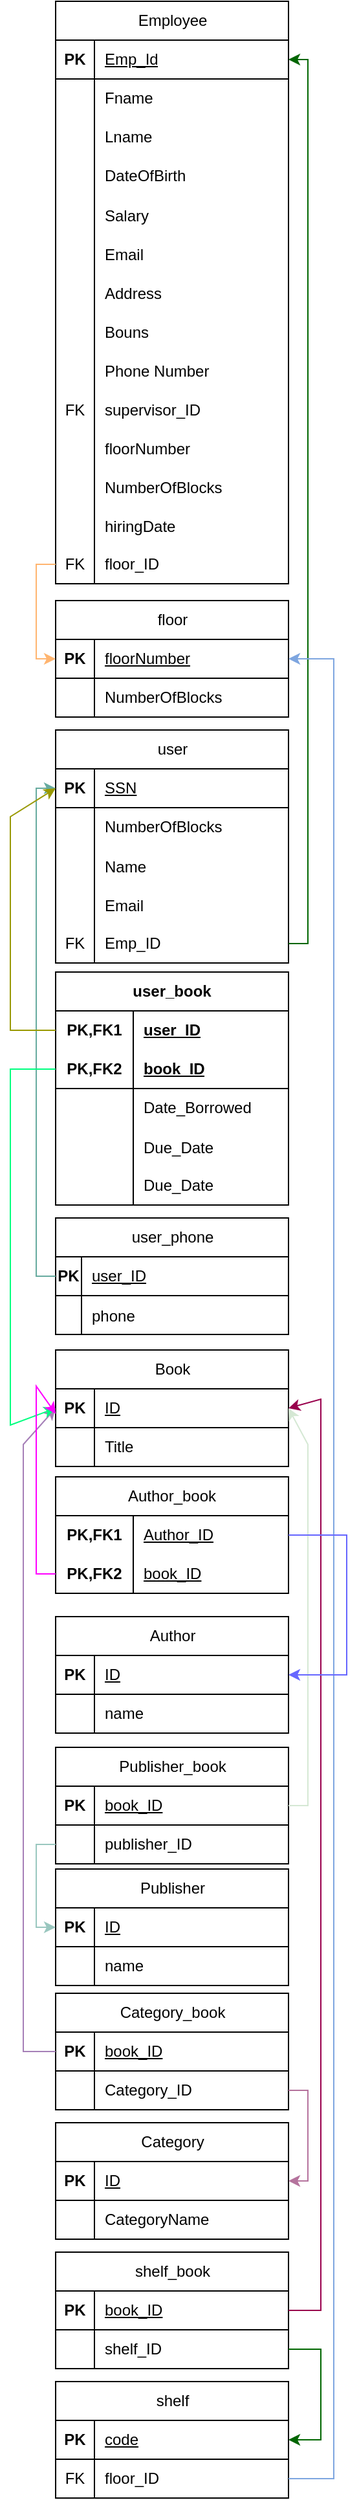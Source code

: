 <mxfile version="27.0.9">
  <diagram name="Page-1" id="7FDHaHYsTGGCeewem0tI">
    <mxGraphModel dx="394" dy="218" grid="1" gridSize="10" guides="1" tooltips="1" connect="1" arrows="1" fold="1" page="1" pageScale="1" pageWidth="850" pageHeight="1100" math="0" shadow="0">
      <root>
        <mxCell id="0" />
        <mxCell id="1" parent="0" />
        <mxCell id="E-frr9kJDorlt67xK5jZ-1" value="&lt;span style=&quot;font-weight: 400; text-wrap-mode: wrap;&quot;&gt;Employee&lt;/span&gt;" style="shape=table;startSize=30;container=1;collapsible=1;childLayout=tableLayout;fixedRows=1;rowLines=0;fontStyle=1;align=center;resizeLast=1;html=1;" vertex="1" parent="1">
          <mxGeometry x="335" y="10" width="180" height="450" as="geometry" />
        </mxCell>
        <mxCell id="E-frr9kJDorlt67xK5jZ-2" value="" style="shape=tableRow;horizontal=0;startSize=0;swimlaneHead=0;swimlaneBody=0;fillColor=none;collapsible=0;dropTarget=0;points=[[0,0.5],[1,0.5]];portConstraint=eastwest;top=0;left=0;right=0;bottom=1;" vertex="1" parent="E-frr9kJDorlt67xK5jZ-1">
          <mxGeometry y="30" width="180" height="30" as="geometry" />
        </mxCell>
        <mxCell id="E-frr9kJDorlt67xK5jZ-3" value="PK" style="shape=partialRectangle;connectable=0;fillColor=none;top=0;left=0;bottom=0;right=0;fontStyle=1;overflow=hidden;whiteSpace=wrap;html=1;" vertex="1" parent="E-frr9kJDorlt67xK5jZ-2">
          <mxGeometry width="30" height="30" as="geometry">
            <mxRectangle width="30" height="30" as="alternateBounds" />
          </mxGeometry>
        </mxCell>
        <mxCell id="E-frr9kJDorlt67xK5jZ-4" value="&lt;span style=&quot;font-weight: 400; text-align: center;&quot;&gt;Emp_Id&lt;/span&gt;" style="shape=partialRectangle;connectable=0;fillColor=none;top=0;left=0;bottom=0;right=0;align=left;spacingLeft=6;fontStyle=5;overflow=hidden;whiteSpace=wrap;html=1;" vertex="1" parent="E-frr9kJDorlt67xK5jZ-2">
          <mxGeometry x="30" width="150" height="30" as="geometry">
            <mxRectangle width="150" height="30" as="alternateBounds" />
          </mxGeometry>
        </mxCell>
        <mxCell id="E-frr9kJDorlt67xK5jZ-5" value="" style="shape=tableRow;horizontal=0;startSize=0;swimlaneHead=0;swimlaneBody=0;fillColor=none;collapsible=0;dropTarget=0;points=[[0,0.5],[1,0.5]];portConstraint=eastwest;top=0;left=0;right=0;bottom=0;" vertex="1" parent="E-frr9kJDorlt67xK5jZ-1">
          <mxGeometry y="60" width="180" height="30" as="geometry" />
        </mxCell>
        <mxCell id="E-frr9kJDorlt67xK5jZ-6" value="" style="shape=partialRectangle;connectable=0;fillColor=none;top=0;left=0;bottom=0;right=0;editable=1;overflow=hidden;whiteSpace=wrap;html=1;" vertex="1" parent="E-frr9kJDorlt67xK5jZ-5">
          <mxGeometry width="30" height="30" as="geometry">
            <mxRectangle width="30" height="30" as="alternateBounds" />
          </mxGeometry>
        </mxCell>
        <mxCell id="E-frr9kJDorlt67xK5jZ-7" value="&lt;span style=&quot;text-align: center;&quot;&gt;Fname&lt;/span&gt;" style="shape=partialRectangle;connectable=0;fillColor=none;top=0;left=0;bottom=0;right=0;align=left;spacingLeft=6;overflow=hidden;whiteSpace=wrap;html=1;" vertex="1" parent="E-frr9kJDorlt67xK5jZ-5">
          <mxGeometry x="30" width="150" height="30" as="geometry">
            <mxRectangle width="150" height="30" as="alternateBounds" />
          </mxGeometry>
        </mxCell>
        <mxCell id="E-frr9kJDorlt67xK5jZ-8" value="" style="shape=tableRow;horizontal=0;startSize=0;swimlaneHead=0;swimlaneBody=0;fillColor=none;collapsible=0;dropTarget=0;points=[[0,0.5],[1,0.5]];portConstraint=eastwest;top=0;left=0;right=0;bottom=0;" vertex="1" parent="E-frr9kJDorlt67xK5jZ-1">
          <mxGeometry y="90" width="180" height="30" as="geometry" />
        </mxCell>
        <mxCell id="E-frr9kJDorlt67xK5jZ-9" value="" style="shape=partialRectangle;connectable=0;fillColor=none;top=0;left=0;bottom=0;right=0;editable=1;overflow=hidden;whiteSpace=wrap;html=1;" vertex="1" parent="E-frr9kJDorlt67xK5jZ-8">
          <mxGeometry width="30" height="30" as="geometry">
            <mxRectangle width="30" height="30" as="alternateBounds" />
          </mxGeometry>
        </mxCell>
        <mxCell id="E-frr9kJDorlt67xK5jZ-10" value="&lt;span style=&quot;text-align: center;&quot;&gt;Lname&lt;/span&gt;" style="shape=partialRectangle;connectable=0;fillColor=none;top=0;left=0;bottom=0;right=0;align=left;spacingLeft=6;overflow=hidden;whiteSpace=wrap;html=1;" vertex="1" parent="E-frr9kJDorlt67xK5jZ-8">
          <mxGeometry x="30" width="150" height="30" as="geometry">
            <mxRectangle width="150" height="30" as="alternateBounds" />
          </mxGeometry>
        </mxCell>
        <mxCell id="E-frr9kJDorlt67xK5jZ-11" value="" style="shape=tableRow;horizontal=0;startSize=0;swimlaneHead=0;swimlaneBody=0;fillColor=none;collapsible=0;dropTarget=0;points=[[0,0.5],[1,0.5]];portConstraint=eastwest;top=0;left=0;right=0;bottom=0;" vertex="1" parent="E-frr9kJDorlt67xK5jZ-1">
          <mxGeometry y="120" width="180" height="30" as="geometry" />
        </mxCell>
        <mxCell id="E-frr9kJDorlt67xK5jZ-12" value="" style="shape=partialRectangle;connectable=0;fillColor=none;top=0;left=0;bottom=0;right=0;editable=1;overflow=hidden;whiteSpace=wrap;html=1;" vertex="1" parent="E-frr9kJDorlt67xK5jZ-11">
          <mxGeometry width="30" height="30" as="geometry">
            <mxRectangle width="30" height="30" as="alternateBounds" />
          </mxGeometry>
        </mxCell>
        <mxCell id="E-frr9kJDorlt67xK5jZ-13" value="&lt;span style=&quot;text-align: center;&quot;&gt;DateOfBirth&lt;/span&gt;" style="shape=partialRectangle;connectable=0;fillColor=none;top=0;left=0;bottom=0;right=0;align=left;spacingLeft=6;overflow=hidden;whiteSpace=wrap;html=1;" vertex="1" parent="E-frr9kJDorlt67xK5jZ-11">
          <mxGeometry x="30" width="150" height="30" as="geometry">
            <mxRectangle width="150" height="30" as="alternateBounds" />
          </mxGeometry>
        </mxCell>
        <mxCell id="E-frr9kJDorlt67xK5jZ-14" value="" style="shape=tableRow;horizontal=0;startSize=0;swimlaneHead=0;swimlaneBody=0;fillColor=none;collapsible=0;dropTarget=0;points=[[0,0.5],[1,0.5]];portConstraint=eastwest;top=0;left=0;right=0;bottom=0;" vertex="1" parent="E-frr9kJDorlt67xK5jZ-1">
          <mxGeometry y="150" width="180" height="30" as="geometry" />
        </mxCell>
        <mxCell id="E-frr9kJDorlt67xK5jZ-15" value="" style="shape=partialRectangle;connectable=0;fillColor=none;top=0;left=0;bottom=0;right=0;editable=1;overflow=hidden;" vertex="1" parent="E-frr9kJDorlt67xK5jZ-14">
          <mxGeometry width="30" height="30" as="geometry">
            <mxRectangle width="30" height="30" as="alternateBounds" />
          </mxGeometry>
        </mxCell>
        <mxCell id="E-frr9kJDorlt67xK5jZ-16" value="Salary" style="shape=partialRectangle;connectable=0;fillColor=none;top=0;left=0;bottom=0;right=0;align=left;spacingLeft=6;overflow=hidden;" vertex="1" parent="E-frr9kJDorlt67xK5jZ-14">
          <mxGeometry x="30" width="150" height="30" as="geometry">
            <mxRectangle width="150" height="30" as="alternateBounds" />
          </mxGeometry>
        </mxCell>
        <mxCell id="E-frr9kJDorlt67xK5jZ-17" value="" style="shape=tableRow;horizontal=0;startSize=0;swimlaneHead=0;swimlaneBody=0;fillColor=none;collapsible=0;dropTarget=0;points=[[0,0.5],[1,0.5]];portConstraint=eastwest;top=0;left=0;right=0;bottom=0;" vertex="1" parent="E-frr9kJDorlt67xK5jZ-1">
          <mxGeometry y="180" width="180" height="30" as="geometry" />
        </mxCell>
        <mxCell id="E-frr9kJDorlt67xK5jZ-18" value="" style="shape=partialRectangle;connectable=0;fillColor=none;top=0;left=0;bottom=0;right=0;editable=1;overflow=hidden;" vertex="1" parent="E-frr9kJDorlt67xK5jZ-17">
          <mxGeometry width="30" height="30" as="geometry">
            <mxRectangle width="30" height="30" as="alternateBounds" />
          </mxGeometry>
        </mxCell>
        <mxCell id="E-frr9kJDorlt67xK5jZ-19" value="Email" style="shape=partialRectangle;connectable=0;fillColor=none;top=0;left=0;bottom=0;right=0;align=left;spacingLeft=6;overflow=hidden;" vertex="1" parent="E-frr9kJDorlt67xK5jZ-17">
          <mxGeometry x="30" width="150" height="30" as="geometry">
            <mxRectangle width="150" height="30" as="alternateBounds" />
          </mxGeometry>
        </mxCell>
        <mxCell id="E-frr9kJDorlt67xK5jZ-23" value="" style="shape=tableRow;horizontal=0;startSize=0;swimlaneHead=0;swimlaneBody=0;fillColor=none;collapsible=0;dropTarget=0;points=[[0,0.5],[1,0.5]];portConstraint=eastwest;top=0;left=0;right=0;bottom=0;" vertex="1" parent="E-frr9kJDorlt67xK5jZ-1">
          <mxGeometry y="210" width="180" height="30" as="geometry" />
        </mxCell>
        <mxCell id="E-frr9kJDorlt67xK5jZ-24" value="" style="shape=partialRectangle;connectable=0;fillColor=none;top=0;left=0;bottom=0;right=0;editable=1;overflow=hidden;" vertex="1" parent="E-frr9kJDorlt67xK5jZ-23">
          <mxGeometry width="30" height="30" as="geometry">
            <mxRectangle width="30" height="30" as="alternateBounds" />
          </mxGeometry>
        </mxCell>
        <mxCell id="E-frr9kJDorlt67xK5jZ-25" value="Address" style="shape=partialRectangle;connectable=0;fillColor=none;top=0;left=0;bottom=0;right=0;align=left;spacingLeft=6;overflow=hidden;" vertex="1" parent="E-frr9kJDorlt67xK5jZ-23">
          <mxGeometry x="30" width="150" height="30" as="geometry">
            <mxRectangle width="150" height="30" as="alternateBounds" />
          </mxGeometry>
        </mxCell>
        <mxCell id="E-frr9kJDorlt67xK5jZ-20" value="" style="shape=tableRow;horizontal=0;startSize=0;swimlaneHead=0;swimlaneBody=0;fillColor=none;collapsible=0;dropTarget=0;points=[[0,0.5],[1,0.5]];portConstraint=eastwest;top=0;left=0;right=0;bottom=0;" vertex="1" parent="E-frr9kJDorlt67xK5jZ-1">
          <mxGeometry y="240" width="180" height="30" as="geometry" />
        </mxCell>
        <mxCell id="E-frr9kJDorlt67xK5jZ-21" value="" style="shape=partialRectangle;connectable=0;fillColor=none;top=0;left=0;bottom=0;right=0;editable=1;overflow=hidden;" vertex="1" parent="E-frr9kJDorlt67xK5jZ-20">
          <mxGeometry width="30" height="30" as="geometry">
            <mxRectangle width="30" height="30" as="alternateBounds" />
          </mxGeometry>
        </mxCell>
        <mxCell id="E-frr9kJDorlt67xK5jZ-22" value="Bouns" style="shape=partialRectangle;connectable=0;fillColor=none;top=0;left=0;bottom=0;right=0;align=left;spacingLeft=6;overflow=hidden;" vertex="1" parent="E-frr9kJDorlt67xK5jZ-20">
          <mxGeometry x="30" width="150" height="30" as="geometry">
            <mxRectangle width="150" height="30" as="alternateBounds" />
          </mxGeometry>
        </mxCell>
        <mxCell id="E-frr9kJDorlt67xK5jZ-27" value="" style="shape=tableRow;horizontal=0;startSize=0;swimlaneHead=0;swimlaneBody=0;fillColor=none;collapsible=0;dropTarget=0;points=[[0,0.5],[1,0.5]];portConstraint=eastwest;top=0;left=0;right=0;bottom=0;" vertex="1" parent="E-frr9kJDorlt67xK5jZ-1">
          <mxGeometry y="270" width="180" height="30" as="geometry" />
        </mxCell>
        <mxCell id="E-frr9kJDorlt67xK5jZ-28" value="" style="shape=partialRectangle;connectable=0;fillColor=none;top=0;left=0;bottom=0;right=0;editable=1;overflow=hidden;" vertex="1" parent="E-frr9kJDorlt67xK5jZ-27">
          <mxGeometry width="30" height="30" as="geometry">
            <mxRectangle width="30" height="30" as="alternateBounds" />
          </mxGeometry>
        </mxCell>
        <mxCell id="E-frr9kJDorlt67xK5jZ-29" value="Phone Number" style="shape=partialRectangle;connectable=0;fillColor=none;top=0;left=0;bottom=0;right=0;align=left;spacingLeft=6;overflow=hidden;" vertex="1" parent="E-frr9kJDorlt67xK5jZ-27">
          <mxGeometry x="30" width="150" height="30" as="geometry">
            <mxRectangle width="150" height="30" as="alternateBounds" />
          </mxGeometry>
        </mxCell>
        <mxCell id="E-frr9kJDorlt67xK5jZ-121" value="" style="shape=tableRow;horizontal=0;startSize=0;swimlaneHead=0;swimlaneBody=0;fillColor=none;collapsible=0;dropTarget=0;points=[[0,0.5],[1,0.5]];portConstraint=eastwest;top=0;left=0;right=0;bottom=0;" vertex="1" parent="E-frr9kJDorlt67xK5jZ-1">
          <mxGeometry y="300" width="180" height="30" as="geometry" />
        </mxCell>
        <mxCell id="E-frr9kJDorlt67xK5jZ-122" value="FK" style="shape=partialRectangle;connectable=0;fillColor=none;top=0;left=0;bottom=0;right=0;editable=1;overflow=hidden;" vertex="1" parent="E-frr9kJDorlt67xK5jZ-121">
          <mxGeometry width="30" height="30" as="geometry">
            <mxRectangle width="30" height="30" as="alternateBounds" />
          </mxGeometry>
        </mxCell>
        <mxCell id="E-frr9kJDorlt67xK5jZ-123" value="supervisor_ID" style="shape=partialRectangle;connectable=0;fillColor=none;top=0;left=0;bottom=0;right=0;align=left;spacingLeft=6;overflow=hidden;" vertex="1" parent="E-frr9kJDorlt67xK5jZ-121">
          <mxGeometry x="30" width="150" height="30" as="geometry">
            <mxRectangle width="150" height="30" as="alternateBounds" />
          </mxGeometry>
        </mxCell>
        <mxCell id="E-frr9kJDorlt67xK5jZ-128" value="" style="shape=tableRow;horizontal=0;startSize=0;swimlaneHead=0;swimlaneBody=0;fillColor=none;collapsible=0;dropTarget=0;points=[[0,0.5],[1,0.5]];portConstraint=eastwest;top=0;left=0;right=0;bottom=0;" vertex="1" parent="E-frr9kJDorlt67xK5jZ-1">
          <mxGeometry y="330" width="180" height="30" as="geometry" />
        </mxCell>
        <mxCell id="E-frr9kJDorlt67xK5jZ-129" value="" style="shape=partialRectangle;connectable=0;fillColor=none;top=0;left=0;bottom=0;right=0;editable=1;overflow=hidden;" vertex="1" parent="E-frr9kJDorlt67xK5jZ-128">
          <mxGeometry width="30" height="30" as="geometry">
            <mxRectangle width="30" height="30" as="alternateBounds" />
          </mxGeometry>
        </mxCell>
        <mxCell id="E-frr9kJDorlt67xK5jZ-130" value="floorNumber" style="shape=partialRectangle;connectable=0;fillColor=none;top=0;left=0;bottom=0;right=0;align=left;spacingLeft=6;overflow=hidden;" vertex="1" parent="E-frr9kJDorlt67xK5jZ-128">
          <mxGeometry x="30" width="150" height="30" as="geometry">
            <mxRectangle width="150" height="30" as="alternateBounds" />
          </mxGeometry>
        </mxCell>
        <mxCell id="E-frr9kJDorlt67xK5jZ-131" value="" style="shape=tableRow;horizontal=0;startSize=0;swimlaneHead=0;swimlaneBody=0;fillColor=none;collapsible=0;dropTarget=0;points=[[0,0.5],[1,0.5]];portConstraint=eastwest;top=0;left=0;right=0;bottom=0;" vertex="1" parent="E-frr9kJDorlt67xK5jZ-1">
          <mxGeometry y="360" width="180" height="30" as="geometry" />
        </mxCell>
        <mxCell id="E-frr9kJDorlt67xK5jZ-132" value="" style="shape=partialRectangle;connectable=0;fillColor=none;top=0;left=0;bottom=0;right=0;editable=1;overflow=hidden;" vertex="1" parent="E-frr9kJDorlt67xK5jZ-131">
          <mxGeometry width="30" height="30" as="geometry">
            <mxRectangle width="30" height="30" as="alternateBounds" />
          </mxGeometry>
        </mxCell>
        <mxCell id="E-frr9kJDorlt67xK5jZ-133" value="NumberOfBlocks" style="shape=partialRectangle;connectable=0;fillColor=none;top=0;left=0;bottom=0;right=0;align=left;spacingLeft=6;overflow=hidden;" vertex="1" parent="E-frr9kJDorlt67xK5jZ-131">
          <mxGeometry x="30" width="150" height="30" as="geometry">
            <mxRectangle width="150" height="30" as="alternateBounds" />
          </mxGeometry>
        </mxCell>
        <mxCell id="E-frr9kJDorlt67xK5jZ-137" value="" style="shape=tableRow;horizontal=0;startSize=0;swimlaneHead=0;swimlaneBody=0;fillColor=none;collapsible=0;dropTarget=0;points=[[0,0.5],[1,0.5]];portConstraint=eastwest;top=0;left=0;right=0;bottom=0;" vertex="1" parent="E-frr9kJDorlt67xK5jZ-1">
          <mxGeometry y="390" width="180" height="30" as="geometry" />
        </mxCell>
        <mxCell id="E-frr9kJDorlt67xK5jZ-138" value="" style="shape=partialRectangle;connectable=0;fillColor=none;top=0;left=0;bottom=0;right=0;editable=1;overflow=hidden;" vertex="1" parent="E-frr9kJDorlt67xK5jZ-137">
          <mxGeometry width="30" height="30" as="geometry">
            <mxRectangle width="30" height="30" as="alternateBounds" />
          </mxGeometry>
        </mxCell>
        <mxCell id="E-frr9kJDorlt67xK5jZ-139" value="hiringDate" style="shape=partialRectangle;connectable=0;fillColor=none;top=0;left=0;bottom=0;right=0;align=left;spacingLeft=6;overflow=hidden;" vertex="1" parent="E-frr9kJDorlt67xK5jZ-137">
          <mxGeometry x="30" width="150" height="30" as="geometry">
            <mxRectangle width="150" height="30" as="alternateBounds" />
          </mxGeometry>
        </mxCell>
        <mxCell id="E-frr9kJDorlt67xK5jZ-140" value="" style="shape=tableRow;horizontal=0;startSize=0;swimlaneHead=0;swimlaneBody=0;fillColor=none;collapsible=0;dropTarget=0;points=[[0,0.5],[1,0.5]];portConstraint=eastwest;top=0;left=0;right=0;bottom=0;" vertex="1" parent="E-frr9kJDorlt67xK5jZ-1">
          <mxGeometry y="420" width="180" height="30" as="geometry" />
        </mxCell>
        <mxCell id="E-frr9kJDorlt67xK5jZ-141" value="FK" style="shape=partialRectangle;connectable=0;fillColor=none;top=0;left=0;bottom=0;right=0;fontStyle=0;overflow=hidden;whiteSpace=wrap;html=1;" vertex="1" parent="E-frr9kJDorlt67xK5jZ-140">
          <mxGeometry width="30" height="30" as="geometry">
            <mxRectangle width="30" height="30" as="alternateBounds" />
          </mxGeometry>
        </mxCell>
        <mxCell id="E-frr9kJDorlt67xK5jZ-142" value="floor_ID" style="shape=partialRectangle;connectable=0;fillColor=none;top=0;left=0;bottom=0;right=0;align=left;spacingLeft=6;fontStyle=0;overflow=hidden;whiteSpace=wrap;html=1;" vertex="1" parent="E-frr9kJDorlt67xK5jZ-140">
          <mxGeometry x="30" width="150" height="30" as="geometry">
            <mxRectangle width="150" height="30" as="alternateBounds" />
          </mxGeometry>
        </mxCell>
        <mxCell id="E-frr9kJDorlt67xK5jZ-30" value="&lt;span style=&quot;font-weight: 400; text-wrap-mode: wrap;&quot;&gt;floor&lt;/span&gt;" style="shape=table;startSize=30;container=1;collapsible=1;childLayout=tableLayout;fixedRows=1;rowLines=0;fontStyle=1;align=center;resizeLast=1;html=1;" vertex="1" parent="1">
          <mxGeometry x="335" y="473" width="180" height="90" as="geometry" />
        </mxCell>
        <mxCell id="E-frr9kJDorlt67xK5jZ-31" value="" style="shape=tableRow;horizontal=0;startSize=0;swimlaneHead=0;swimlaneBody=0;fillColor=none;collapsible=0;dropTarget=0;points=[[0,0.5],[1,0.5]];portConstraint=eastwest;top=0;left=0;right=0;bottom=1;" vertex="1" parent="E-frr9kJDorlt67xK5jZ-30">
          <mxGeometry y="30" width="180" height="30" as="geometry" />
        </mxCell>
        <mxCell id="E-frr9kJDorlt67xK5jZ-32" value="PK" style="shape=partialRectangle;connectable=0;fillColor=none;top=0;left=0;bottom=0;right=0;fontStyle=1;overflow=hidden;whiteSpace=wrap;html=1;" vertex="1" parent="E-frr9kJDorlt67xK5jZ-31">
          <mxGeometry width="30" height="30" as="geometry">
            <mxRectangle width="30" height="30" as="alternateBounds" />
          </mxGeometry>
        </mxCell>
        <mxCell id="E-frr9kJDorlt67xK5jZ-33" value="&lt;span style=&quot;font-weight: 400; text-align: center;&quot;&gt;floorNumber&lt;/span&gt;" style="shape=partialRectangle;connectable=0;fillColor=none;top=0;left=0;bottom=0;right=0;align=left;spacingLeft=6;fontStyle=5;overflow=hidden;whiteSpace=wrap;html=1;" vertex="1" parent="E-frr9kJDorlt67xK5jZ-31">
          <mxGeometry x="30" width="150" height="30" as="geometry">
            <mxRectangle width="150" height="30" as="alternateBounds" />
          </mxGeometry>
        </mxCell>
        <mxCell id="E-frr9kJDorlt67xK5jZ-34" value="" style="shape=tableRow;horizontal=0;startSize=0;swimlaneHead=0;swimlaneBody=0;fillColor=none;collapsible=0;dropTarget=0;points=[[0,0.5],[1,0.5]];portConstraint=eastwest;top=0;left=0;right=0;bottom=0;" vertex="1" parent="E-frr9kJDorlt67xK5jZ-30">
          <mxGeometry y="60" width="180" height="30" as="geometry" />
        </mxCell>
        <mxCell id="E-frr9kJDorlt67xK5jZ-35" value="" style="shape=partialRectangle;connectable=0;fillColor=none;top=0;left=0;bottom=0;right=0;editable=1;overflow=hidden;whiteSpace=wrap;html=1;" vertex="1" parent="E-frr9kJDorlt67xK5jZ-34">
          <mxGeometry width="30" height="30" as="geometry">
            <mxRectangle width="30" height="30" as="alternateBounds" />
          </mxGeometry>
        </mxCell>
        <mxCell id="E-frr9kJDorlt67xK5jZ-36" value="&lt;span style=&quot;text-align: center;&quot;&gt;NumberOfBlocks&lt;/span&gt;" style="shape=partialRectangle;connectable=0;fillColor=none;top=0;left=0;bottom=0;right=0;align=left;spacingLeft=6;overflow=hidden;whiteSpace=wrap;html=1;" vertex="1" parent="E-frr9kJDorlt67xK5jZ-34">
          <mxGeometry x="30" width="150" height="30" as="geometry">
            <mxRectangle width="150" height="30" as="alternateBounds" />
          </mxGeometry>
        </mxCell>
        <mxCell id="E-frr9kJDorlt67xK5jZ-43" value="&lt;span style=&quot;font-weight: 400; text-wrap-mode: wrap;&quot;&gt;user&lt;/span&gt;" style="shape=table;startSize=30;container=1;collapsible=1;childLayout=tableLayout;fixedRows=1;rowLines=0;fontStyle=1;align=center;resizeLast=1;html=1;" vertex="1" parent="1">
          <mxGeometry x="335" y="573" width="180" height="180" as="geometry" />
        </mxCell>
        <mxCell id="E-frr9kJDorlt67xK5jZ-44" value="" style="shape=tableRow;horizontal=0;startSize=0;swimlaneHead=0;swimlaneBody=0;fillColor=none;collapsible=0;dropTarget=0;points=[[0,0.5],[1,0.5]];portConstraint=eastwest;top=0;left=0;right=0;bottom=1;" vertex="1" parent="E-frr9kJDorlt67xK5jZ-43">
          <mxGeometry y="30" width="180" height="30" as="geometry" />
        </mxCell>
        <mxCell id="E-frr9kJDorlt67xK5jZ-45" value="PK" style="shape=partialRectangle;connectable=0;fillColor=none;top=0;left=0;bottom=0;right=0;fontStyle=1;overflow=hidden;whiteSpace=wrap;html=1;" vertex="1" parent="E-frr9kJDorlt67xK5jZ-44">
          <mxGeometry width="30" height="30" as="geometry">
            <mxRectangle width="30" height="30" as="alternateBounds" />
          </mxGeometry>
        </mxCell>
        <mxCell id="E-frr9kJDorlt67xK5jZ-46" value="&lt;span style=&quot;font-weight: 400; text-align: center;&quot;&gt;SSN&lt;/span&gt;" style="shape=partialRectangle;connectable=0;fillColor=none;top=0;left=0;bottom=0;right=0;align=left;spacingLeft=6;fontStyle=5;overflow=hidden;whiteSpace=wrap;html=1;" vertex="1" parent="E-frr9kJDorlt67xK5jZ-44">
          <mxGeometry x="30" width="150" height="30" as="geometry">
            <mxRectangle width="150" height="30" as="alternateBounds" />
          </mxGeometry>
        </mxCell>
        <mxCell id="E-frr9kJDorlt67xK5jZ-47" value="" style="shape=tableRow;horizontal=0;startSize=0;swimlaneHead=0;swimlaneBody=0;fillColor=none;collapsible=0;dropTarget=0;points=[[0,0.5],[1,0.5]];portConstraint=eastwest;top=0;left=0;right=0;bottom=0;" vertex="1" parent="E-frr9kJDorlt67xK5jZ-43">
          <mxGeometry y="60" width="180" height="30" as="geometry" />
        </mxCell>
        <mxCell id="E-frr9kJDorlt67xK5jZ-48" value="" style="shape=partialRectangle;connectable=0;fillColor=none;top=0;left=0;bottom=0;right=0;editable=1;overflow=hidden;whiteSpace=wrap;html=1;" vertex="1" parent="E-frr9kJDorlt67xK5jZ-47">
          <mxGeometry width="30" height="30" as="geometry">
            <mxRectangle width="30" height="30" as="alternateBounds" />
          </mxGeometry>
        </mxCell>
        <mxCell id="E-frr9kJDorlt67xK5jZ-49" value="&lt;span style=&quot;text-align: center;&quot;&gt;NumberOfBlocks&lt;/span&gt;" style="shape=partialRectangle;connectable=0;fillColor=none;top=0;left=0;bottom=0;right=0;align=left;spacingLeft=6;overflow=hidden;whiteSpace=wrap;html=1;" vertex="1" parent="E-frr9kJDorlt67xK5jZ-47">
          <mxGeometry x="30" width="150" height="30" as="geometry">
            <mxRectangle width="150" height="30" as="alternateBounds" />
          </mxGeometry>
        </mxCell>
        <mxCell id="E-frr9kJDorlt67xK5jZ-53" value="" style="shape=tableRow;horizontal=0;startSize=0;swimlaneHead=0;swimlaneBody=0;fillColor=none;collapsible=0;dropTarget=0;points=[[0,0.5],[1,0.5]];portConstraint=eastwest;top=0;left=0;right=0;bottom=0;" vertex="1" parent="E-frr9kJDorlt67xK5jZ-43">
          <mxGeometry y="90" width="180" height="30" as="geometry" />
        </mxCell>
        <mxCell id="E-frr9kJDorlt67xK5jZ-54" value="" style="shape=partialRectangle;connectable=0;fillColor=none;top=0;left=0;bottom=0;right=0;editable=1;overflow=hidden;" vertex="1" parent="E-frr9kJDorlt67xK5jZ-53">
          <mxGeometry width="30" height="30" as="geometry">
            <mxRectangle width="30" height="30" as="alternateBounds" />
          </mxGeometry>
        </mxCell>
        <mxCell id="E-frr9kJDorlt67xK5jZ-55" value="Name" style="shape=partialRectangle;connectable=0;fillColor=none;top=0;left=0;bottom=0;right=0;align=left;spacingLeft=6;overflow=hidden;" vertex="1" parent="E-frr9kJDorlt67xK5jZ-53">
          <mxGeometry x="30" width="150" height="30" as="geometry">
            <mxRectangle width="150" height="30" as="alternateBounds" />
          </mxGeometry>
        </mxCell>
        <mxCell id="E-frr9kJDorlt67xK5jZ-56" value="" style="shape=tableRow;horizontal=0;startSize=0;swimlaneHead=0;swimlaneBody=0;fillColor=none;collapsible=0;dropTarget=0;points=[[0,0.5],[1,0.5]];portConstraint=eastwest;top=0;left=0;right=0;bottom=0;" vertex="1" parent="E-frr9kJDorlt67xK5jZ-43">
          <mxGeometry y="120" width="180" height="30" as="geometry" />
        </mxCell>
        <mxCell id="E-frr9kJDorlt67xK5jZ-57" value="" style="shape=partialRectangle;connectable=0;fillColor=none;top=0;left=0;bottom=0;right=0;editable=1;overflow=hidden;" vertex="1" parent="E-frr9kJDorlt67xK5jZ-56">
          <mxGeometry width="30" height="30" as="geometry">
            <mxRectangle width="30" height="30" as="alternateBounds" />
          </mxGeometry>
        </mxCell>
        <mxCell id="E-frr9kJDorlt67xK5jZ-58" value="Email" style="shape=partialRectangle;connectable=0;fillColor=none;top=0;left=0;bottom=0;right=0;align=left;spacingLeft=6;overflow=hidden;" vertex="1" parent="E-frr9kJDorlt67xK5jZ-56">
          <mxGeometry x="30" width="150" height="30" as="geometry">
            <mxRectangle width="150" height="30" as="alternateBounds" />
          </mxGeometry>
        </mxCell>
        <mxCell id="E-frr9kJDorlt67xK5jZ-144" value="" style="shape=tableRow;horizontal=0;startSize=0;swimlaneHead=0;swimlaneBody=0;fillColor=none;collapsible=0;dropTarget=0;points=[[0,0.5],[1,0.5]];portConstraint=eastwest;top=0;left=0;right=0;bottom=0;" vertex="1" parent="E-frr9kJDorlt67xK5jZ-43">
          <mxGeometry y="150" width="180" height="30" as="geometry" />
        </mxCell>
        <mxCell id="E-frr9kJDorlt67xK5jZ-145" value="FK" style="shape=partialRectangle;connectable=0;fillColor=none;top=0;left=0;bottom=0;right=0;fontStyle=0;overflow=hidden;whiteSpace=wrap;html=1;" vertex="1" parent="E-frr9kJDorlt67xK5jZ-144">
          <mxGeometry width="30" height="30" as="geometry">
            <mxRectangle width="30" height="30" as="alternateBounds" />
          </mxGeometry>
        </mxCell>
        <mxCell id="E-frr9kJDorlt67xK5jZ-146" value="Emp_ID" style="shape=partialRectangle;connectable=0;fillColor=none;top=0;left=0;bottom=0;right=0;align=left;spacingLeft=6;fontStyle=0;overflow=hidden;whiteSpace=wrap;html=1;" vertex="1" parent="E-frr9kJDorlt67xK5jZ-144">
          <mxGeometry x="30" width="150" height="30" as="geometry">
            <mxRectangle width="150" height="30" as="alternateBounds" />
          </mxGeometry>
        </mxCell>
        <mxCell id="E-frr9kJDorlt67xK5jZ-62" value="&lt;span style=&quot;font-weight: 400; text-wrap-mode: wrap;&quot;&gt;Book&lt;/span&gt;" style="shape=table;startSize=30;container=1;collapsible=1;childLayout=tableLayout;fixedRows=1;rowLines=0;fontStyle=1;align=center;resizeLast=1;html=1;" vertex="1" parent="1">
          <mxGeometry x="335" y="1052" width="180" height="90" as="geometry" />
        </mxCell>
        <mxCell id="E-frr9kJDorlt67xK5jZ-63" value="" style="shape=tableRow;horizontal=0;startSize=0;swimlaneHead=0;swimlaneBody=0;fillColor=none;collapsible=0;dropTarget=0;points=[[0,0.5],[1,0.5]];portConstraint=eastwest;top=0;left=0;right=0;bottom=1;" vertex="1" parent="E-frr9kJDorlt67xK5jZ-62">
          <mxGeometry y="30" width="180" height="30" as="geometry" />
        </mxCell>
        <mxCell id="E-frr9kJDorlt67xK5jZ-64" value="PK" style="shape=partialRectangle;connectable=0;fillColor=none;top=0;left=0;bottom=0;right=0;fontStyle=1;overflow=hidden;whiteSpace=wrap;html=1;" vertex="1" parent="E-frr9kJDorlt67xK5jZ-63">
          <mxGeometry width="30" height="30" as="geometry">
            <mxRectangle width="30" height="30" as="alternateBounds" />
          </mxGeometry>
        </mxCell>
        <mxCell id="E-frr9kJDorlt67xK5jZ-65" value="&lt;span style=&quot;font-weight: 400; text-align: center;&quot;&gt;ID&lt;/span&gt;" style="shape=partialRectangle;connectable=0;fillColor=none;top=0;left=0;bottom=0;right=0;align=left;spacingLeft=6;fontStyle=5;overflow=hidden;whiteSpace=wrap;html=1;" vertex="1" parent="E-frr9kJDorlt67xK5jZ-63">
          <mxGeometry x="30" width="150" height="30" as="geometry">
            <mxRectangle width="150" height="30" as="alternateBounds" />
          </mxGeometry>
        </mxCell>
        <mxCell id="E-frr9kJDorlt67xK5jZ-66" value="" style="shape=tableRow;horizontal=0;startSize=0;swimlaneHead=0;swimlaneBody=0;fillColor=none;collapsible=0;dropTarget=0;points=[[0,0.5],[1,0.5]];portConstraint=eastwest;top=0;left=0;right=0;bottom=0;" vertex="1" parent="E-frr9kJDorlt67xK5jZ-62">
          <mxGeometry y="60" width="180" height="30" as="geometry" />
        </mxCell>
        <mxCell id="E-frr9kJDorlt67xK5jZ-67" value="" style="shape=partialRectangle;connectable=0;fillColor=none;top=0;left=0;bottom=0;right=0;editable=1;overflow=hidden;whiteSpace=wrap;html=1;" vertex="1" parent="E-frr9kJDorlt67xK5jZ-66">
          <mxGeometry width="30" height="30" as="geometry">
            <mxRectangle width="30" height="30" as="alternateBounds" />
          </mxGeometry>
        </mxCell>
        <mxCell id="E-frr9kJDorlt67xK5jZ-68" value="&lt;span style=&quot;text-align: center;&quot;&gt;Title&lt;/span&gt;" style="shape=partialRectangle;connectable=0;fillColor=none;top=0;left=0;bottom=0;right=0;align=left;spacingLeft=6;overflow=hidden;whiteSpace=wrap;html=1;" vertex="1" parent="E-frr9kJDorlt67xK5jZ-66">
          <mxGeometry x="30" width="150" height="30" as="geometry">
            <mxRectangle width="150" height="30" as="alternateBounds" />
          </mxGeometry>
        </mxCell>
        <mxCell id="E-frr9kJDorlt67xK5jZ-69" value="&lt;span style=&quot;font-weight: 400; text-wrap-mode: wrap;&quot;&gt;Publisher&lt;/span&gt;" style="shape=table;startSize=30;container=1;collapsible=1;childLayout=tableLayout;fixedRows=1;rowLines=0;fontStyle=1;align=center;resizeLast=1;html=1;" vertex="1" parent="1">
          <mxGeometry x="335" y="1453" width="180" height="90" as="geometry" />
        </mxCell>
        <mxCell id="E-frr9kJDorlt67xK5jZ-70" value="" style="shape=tableRow;horizontal=0;startSize=0;swimlaneHead=0;swimlaneBody=0;fillColor=none;collapsible=0;dropTarget=0;points=[[0,0.5],[1,0.5]];portConstraint=eastwest;top=0;left=0;right=0;bottom=1;" vertex="1" parent="E-frr9kJDorlt67xK5jZ-69">
          <mxGeometry y="30" width="180" height="30" as="geometry" />
        </mxCell>
        <mxCell id="E-frr9kJDorlt67xK5jZ-71" value="PK" style="shape=partialRectangle;connectable=0;fillColor=none;top=0;left=0;bottom=0;right=0;fontStyle=1;overflow=hidden;whiteSpace=wrap;html=1;" vertex="1" parent="E-frr9kJDorlt67xK5jZ-70">
          <mxGeometry width="30" height="30" as="geometry">
            <mxRectangle width="30" height="30" as="alternateBounds" />
          </mxGeometry>
        </mxCell>
        <mxCell id="E-frr9kJDorlt67xK5jZ-72" value="&lt;span style=&quot;font-weight: 400; text-align: center;&quot;&gt;ID&lt;/span&gt;" style="shape=partialRectangle;connectable=0;fillColor=none;top=0;left=0;bottom=0;right=0;align=left;spacingLeft=6;fontStyle=5;overflow=hidden;whiteSpace=wrap;html=1;" vertex="1" parent="E-frr9kJDorlt67xK5jZ-70">
          <mxGeometry x="30" width="150" height="30" as="geometry">
            <mxRectangle width="150" height="30" as="alternateBounds" />
          </mxGeometry>
        </mxCell>
        <mxCell id="E-frr9kJDorlt67xK5jZ-73" value="" style="shape=tableRow;horizontal=0;startSize=0;swimlaneHead=0;swimlaneBody=0;fillColor=none;collapsible=0;dropTarget=0;points=[[0,0.5],[1,0.5]];portConstraint=eastwest;top=0;left=0;right=0;bottom=0;" vertex="1" parent="E-frr9kJDorlt67xK5jZ-69">
          <mxGeometry y="60" width="180" height="30" as="geometry" />
        </mxCell>
        <mxCell id="E-frr9kJDorlt67xK5jZ-74" value="" style="shape=partialRectangle;connectable=0;fillColor=none;top=0;left=0;bottom=0;right=0;editable=1;overflow=hidden;whiteSpace=wrap;html=1;" vertex="1" parent="E-frr9kJDorlt67xK5jZ-73">
          <mxGeometry width="30" height="30" as="geometry">
            <mxRectangle width="30" height="30" as="alternateBounds" />
          </mxGeometry>
        </mxCell>
        <mxCell id="E-frr9kJDorlt67xK5jZ-75" value="&lt;span style=&quot;text-align: center;&quot;&gt;name&lt;/span&gt;" style="shape=partialRectangle;connectable=0;fillColor=none;top=0;left=0;bottom=0;right=0;align=left;spacingLeft=6;overflow=hidden;whiteSpace=wrap;html=1;" vertex="1" parent="E-frr9kJDorlt67xK5jZ-73">
          <mxGeometry x="30" width="150" height="30" as="geometry">
            <mxRectangle width="150" height="30" as="alternateBounds" />
          </mxGeometry>
        </mxCell>
        <mxCell id="E-frr9kJDorlt67xK5jZ-76" value="&lt;span style=&quot;font-weight: 400; text-wrap-mode: wrap;&quot;&gt;Author&lt;/span&gt;" style="shape=table;startSize=30;container=1;collapsible=1;childLayout=tableLayout;fixedRows=1;rowLines=0;fontStyle=1;align=center;resizeLast=1;html=1;" vertex="1" parent="1">
          <mxGeometry x="335" y="1258" width="180" height="90" as="geometry" />
        </mxCell>
        <mxCell id="E-frr9kJDorlt67xK5jZ-77" value="" style="shape=tableRow;horizontal=0;startSize=0;swimlaneHead=0;swimlaneBody=0;fillColor=none;collapsible=0;dropTarget=0;points=[[0,0.5],[1,0.5]];portConstraint=eastwest;top=0;left=0;right=0;bottom=1;" vertex="1" parent="E-frr9kJDorlt67xK5jZ-76">
          <mxGeometry y="30" width="180" height="30" as="geometry" />
        </mxCell>
        <mxCell id="E-frr9kJDorlt67xK5jZ-78" value="PK" style="shape=partialRectangle;connectable=0;fillColor=none;top=0;left=0;bottom=0;right=0;fontStyle=1;overflow=hidden;whiteSpace=wrap;html=1;" vertex="1" parent="E-frr9kJDorlt67xK5jZ-77">
          <mxGeometry width="30" height="30" as="geometry">
            <mxRectangle width="30" height="30" as="alternateBounds" />
          </mxGeometry>
        </mxCell>
        <mxCell id="E-frr9kJDorlt67xK5jZ-79" value="&lt;span style=&quot;font-weight: 400; text-align: center;&quot;&gt;ID&lt;/span&gt;" style="shape=partialRectangle;connectable=0;fillColor=none;top=0;left=0;bottom=0;right=0;align=left;spacingLeft=6;fontStyle=5;overflow=hidden;whiteSpace=wrap;html=1;" vertex="1" parent="E-frr9kJDorlt67xK5jZ-77">
          <mxGeometry x="30" width="150" height="30" as="geometry">
            <mxRectangle width="150" height="30" as="alternateBounds" />
          </mxGeometry>
        </mxCell>
        <mxCell id="E-frr9kJDorlt67xK5jZ-80" value="" style="shape=tableRow;horizontal=0;startSize=0;swimlaneHead=0;swimlaneBody=0;fillColor=none;collapsible=0;dropTarget=0;points=[[0,0.5],[1,0.5]];portConstraint=eastwest;top=0;left=0;right=0;bottom=0;" vertex="1" parent="E-frr9kJDorlt67xK5jZ-76">
          <mxGeometry y="60" width="180" height="30" as="geometry" />
        </mxCell>
        <mxCell id="E-frr9kJDorlt67xK5jZ-81" value="" style="shape=partialRectangle;connectable=0;fillColor=none;top=0;left=0;bottom=0;right=0;editable=1;overflow=hidden;whiteSpace=wrap;html=1;" vertex="1" parent="E-frr9kJDorlt67xK5jZ-80">
          <mxGeometry width="30" height="30" as="geometry">
            <mxRectangle width="30" height="30" as="alternateBounds" />
          </mxGeometry>
        </mxCell>
        <mxCell id="E-frr9kJDorlt67xK5jZ-82" value="&lt;span style=&quot;text-align: center;&quot;&gt;name&lt;/span&gt;" style="shape=partialRectangle;connectable=0;fillColor=none;top=0;left=0;bottom=0;right=0;align=left;spacingLeft=6;overflow=hidden;whiteSpace=wrap;html=1;" vertex="1" parent="E-frr9kJDorlt67xK5jZ-80">
          <mxGeometry x="30" width="150" height="30" as="geometry">
            <mxRectangle width="150" height="30" as="alternateBounds" />
          </mxGeometry>
        </mxCell>
        <mxCell id="E-frr9kJDorlt67xK5jZ-83" value="&lt;span style=&quot;font-weight: 400; text-wrap-mode: wrap;&quot;&gt;shelf&lt;/span&gt;" style="shape=table;startSize=30;container=1;collapsible=1;childLayout=tableLayout;fixedRows=1;rowLines=0;fontStyle=1;align=center;resizeLast=1;html=1;" vertex="1" parent="1">
          <mxGeometry x="335" y="1849" width="180" height="90" as="geometry" />
        </mxCell>
        <mxCell id="E-frr9kJDorlt67xK5jZ-84" value="" style="shape=tableRow;horizontal=0;startSize=0;swimlaneHead=0;swimlaneBody=0;fillColor=none;collapsible=0;dropTarget=0;points=[[0,0.5],[1,0.5]];portConstraint=eastwest;top=0;left=0;right=0;bottom=1;" vertex="1" parent="E-frr9kJDorlt67xK5jZ-83">
          <mxGeometry y="30" width="180" height="30" as="geometry" />
        </mxCell>
        <mxCell id="E-frr9kJDorlt67xK5jZ-85" value="PK" style="shape=partialRectangle;connectable=0;fillColor=none;top=0;left=0;bottom=0;right=0;fontStyle=1;overflow=hidden;whiteSpace=wrap;html=1;" vertex="1" parent="E-frr9kJDorlt67xK5jZ-84">
          <mxGeometry width="30" height="30" as="geometry">
            <mxRectangle width="30" height="30" as="alternateBounds" />
          </mxGeometry>
        </mxCell>
        <mxCell id="E-frr9kJDorlt67xK5jZ-86" value="&lt;span style=&quot;font-weight: 400; text-align: center;&quot;&gt;code&lt;/span&gt;" style="shape=partialRectangle;connectable=0;fillColor=none;top=0;left=0;bottom=0;right=0;align=left;spacingLeft=6;fontStyle=5;overflow=hidden;whiteSpace=wrap;html=1;" vertex="1" parent="E-frr9kJDorlt67xK5jZ-84">
          <mxGeometry x="30" width="150" height="30" as="geometry">
            <mxRectangle width="150" height="30" as="alternateBounds" />
          </mxGeometry>
        </mxCell>
        <mxCell id="E-frr9kJDorlt67xK5jZ-148" value="" style="shape=tableRow;horizontal=0;startSize=0;swimlaneHead=0;swimlaneBody=0;fillColor=none;collapsible=0;dropTarget=0;points=[[0,0.5],[1,0.5]];portConstraint=eastwest;top=0;left=0;right=0;bottom=0;" vertex="1" parent="E-frr9kJDorlt67xK5jZ-83">
          <mxGeometry y="60" width="180" height="30" as="geometry" />
        </mxCell>
        <mxCell id="E-frr9kJDorlt67xK5jZ-149" value="FK" style="shape=partialRectangle;connectable=0;fillColor=none;top=0;left=0;bottom=0;right=0;fontStyle=0;overflow=hidden;whiteSpace=wrap;html=1;" vertex="1" parent="E-frr9kJDorlt67xK5jZ-148">
          <mxGeometry width="30" height="30" as="geometry">
            <mxRectangle width="30" height="30" as="alternateBounds" />
          </mxGeometry>
        </mxCell>
        <mxCell id="E-frr9kJDorlt67xK5jZ-150" value="floor_ID" style="shape=partialRectangle;connectable=0;fillColor=none;top=0;left=0;bottom=0;right=0;align=left;spacingLeft=6;fontStyle=0;overflow=hidden;whiteSpace=wrap;html=1;" vertex="1" parent="E-frr9kJDorlt67xK5jZ-148">
          <mxGeometry x="30" width="150" height="30" as="geometry">
            <mxRectangle width="150" height="30" as="alternateBounds" />
          </mxGeometry>
        </mxCell>
        <mxCell id="E-frr9kJDorlt67xK5jZ-90" value="&lt;span style=&quot;font-weight: 400; text-wrap-mode: wrap;&quot;&gt;Category&lt;/span&gt;" style="shape=table;startSize=30;container=1;collapsible=1;childLayout=tableLayout;fixedRows=1;rowLines=0;fontStyle=1;align=center;resizeLast=1;html=1;" vertex="1" parent="1">
          <mxGeometry x="335" y="1649" width="180" height="90" as="geometry" />
        </mxCell>
        <mxCell id="E-frr9kJDorlt67xK5jZ-91" value="" style="shape=tableRow;horizontal=0;startSize=0;swimlaneHead=0;swimlaneBody=0;fillColor=none;collapsible=0;dropTarget=0;points=[[0,0.5],[1,0.5]];portConstraint=eastwest;top=0;left=0;right=0;bottom=1;" vertex="1" parent="E-frr9kJDorlt67xK5jZ-90">
          <mxGeometry y="30" width="180" height="30" as="geometry" />
        </mxCell>
        <mxCell id="E-frr9kJDorlt67xK5jZ-92" value="PK" style="shape=partialRectangle;connectable=0;fillColor=none;top=0;left=0;bottom=0;right=0;fontStyle=1;overflow=hidden;whiteSpace=wrap;html=1;" vertex="1" parent="E-frr9kJDorlt67xK5jZ-91">
          <mxGeometry width="30" height="30" as="geometry">
            <mxRectangle width="30" height="30" as="alternateBounds" />
          </mxGeometry>
        </mxCell>
        <mxCell id="E-frr9kJDorlt67xK5jZ-93" value="&lt;span style=&quot;font-weight: 400; text-align: center;&quot;&gt;ID&lt;/span&gt;" style="shape=partialRectangle;connectable=0;fillColor=none;top=0;left=0;bottom=0;right=0;align=left;spacingLeft=6;fontStyle=5;overflow=hidden;whiteSpace=wrap;html=1;" vertex="1" parent="E-frr9kJDorlt67xK5jZ-91">
          <mxGeometry x="30" width="150" height="30" as="geometry">
            <mxRectangle width="150" height="30" as="alternateBounds" />
          </mxGeometry>
        </mxCell>
        <mxCell id="E-frr9kJDorlt67xK5jZ-94" value="" style="shape=tableRow;horizontal=0;startSize=0;swimlaneHead=0;swimlaneBody=0;fillColor=none;collapsible=0;dropTarget=0;points=[[0,0.5],[1,0.5]];portConstraint=eastwest;top=0;left=0;right=0;bottom=0;" vertex="1" parent="E-frr9kJDorlt67xK5jZ-90">
          <mxGeometry y="60" width="180" height="30" as="geometry" />
        </mxCell>
        <mxCell id="E-frr9kJDorlt67xK5jZ-95" value="" style="shape=partialRectangle;connectable=0;fillColor=none;top=0;left=0;bottom=0;right=0;editable=1;overflow=hidden;whiteSpace=wrap;html=1;" vertex="1" parent="E-frr9kJDorlt67xK5jZ-94">
          <mxGeometry width="30" height="30" as="geometry">
            <mxRectangle width="30" height="30" as="alternateBounds" />
          </mxGeometry>
        </mxCell>
        <mxCell id="E-frr9kJDorlt67xK5jZ-96" value="&lt;span style=&quot;text-align: center;&quot;&gt;CategoryName&lt;/span&gt;" style="shape=partialRectangle;connectable=0;fillColor=none;top=0;left=0;bottom=0;right=0;align=left;spacingLeft=6;overflow=hidden;whiteSpace=wrap;html=1;" vertex="1" parent="E-frr9kJDorlt67xK5jZ-94">
          <mxGeometry x="30" width="150" height="30" as="geometry">
            <mxRectangle width="150" height="30" as="alternateBounds" />
          </mxGeometry>
        </mxCell>
        <mxCell id="E-frr9kJDorlt67xK5jZ-107" value="&lt;span style=&quot;font-weight: 400; text-wrap-mode: wrap;&quot;&gt;user_phone&lt;/span&gt;" style="shape=table;startSize=30;container=1;collapsible=1;childLayout=tableLayout;fixedRows=1;rowLines=0;fontStyle=1;align=center;resizeLast=1;html=1;" vertex="1" parent="1">
          <mxGeometry x="335" y="950" width="180" height="90" as="geometry" />
        </mxCell>
        <mxCell id="E-frr9kJDorlt67xK5jZ-108" value="" style="shape=tableRow;horizontal=0;startSize=0;swimlaneHead=0;swimlaneBody=0;fillColor=none;collapsible=0;dropTarget=0;points=[[0,0.5],[1,0.5]];portConstraint=eastwest;top=0;left=0;right=0;bottom=1;" vertex="1" parent="E-frr9kJDorlt67xK5jZ-107">
          <mxGeometry y="30" width="180" height="30" as="geometry" />
        </mxCell>
        <mxCell id="E-frr9kJDorlt67xK5jZ-109" value="PK" style="shape=partialRectangle;connectable=0;fillColor=none;top=0;left=0;bottom=0;right=0;fontStyle=1;overflow=hidden;whiteSpace=wrap;html=1;" vertex="1" parent="E-frr9kJDorlt67xK5jZ-108">
          <mxGeometry width="20" height="30" as="geometry">
            <mxRectangle width="20" height="30" as="alternateBounds" />
          </mxGeometry>
        </mxCell>
        <mxCell id="E-frr9kJDorlt67xK5jZ-110" value="&lt;div style=&quot;text-align: center;&quot;&gt;&lt;span style=&quot;background-color: transparent; color: light-dark(rgb(0, 0, 0), rgb(255, 255, 255)); font-weight: 400;&quot;&gt;user_ID&lt;/span&gt;&lt;/div&gt;" style="shape=partialRectangle;connectable=0;fillColor=none;top=0;left=0;bottom=0;right=0;align=left;spacingLeft=6;fontStyle=5;overflow=hidden;whiteSpace=wrap;html=1;" vertex="1" parent="E-frr9kJDorlt67xK5jZ-108">
          <mxGeometry x="20" width="160" height="30" as="geometry">
            <mxRectangle width="160" height="30" as="alternateBounds" />
          </mxGeometry>
        </mxCell>
        <mxCell id="E-frr9kJDorlt67xK5jZ-117" value="" style="shape=tableRow;horizontal=0;startSize=0;swimlaneHead=0;swimlaneBody=0;fillColor=none;collapsible=0;dropTarget=0;points=[[0,0.5],[1,0.5]];portConstraint=eastwest;top=0;left=0;right=0;bottom=0;" vertex="1" parent="E-frr9kJDorlt67xK5jZ-107">
          <mxGeometry y="60" width="180" height="30" as="geometry" />
        </mxCell>
        <mxCell id="E-frr9kJDorlt67xK5jZ-118" value="" style="shape=partialRectangle;connectable=0;fillColor=none;top=0;left=0;bottom=0;right=0;editable=1;overflow=hidden;" vertex="1" parent="E-frr9kJDorlt67xK5jZ-117">
          <mxGeometry width="20" height="30" as="geometry">
            <mxRectangle width="20" height="30" as="alternateBounds" />
          </mxGeometry>
        </mxCell>
        <mxCell id="E-frr9kJDorlt67xK5jZ-119" value="phone" style="shape=partialRectangle;connectable=0;fillColor=none;top=0;left=0;bottom=0;right=0;align=left;spacingLeft=6;overflow=hidden;" vertex="1" parent="E-frr9kJDorlt67xK5jZ-117">
          <mxGeometry x="20" width="160" height="30" as="geometry">
            <mxRectangle width="160" height="30" as="alternateBounds" />
          </mxGeometry>
        </mxCell>
        <mxCell id="E-frr9kJDorlt67xK5jZ-120" value="" style="endArrow=classic;html=1;rounded=0;exitX=0;exitY=0.5;exitDx=0;exitDy=0;entryX=0;entryY=0.5;entryDx=0;entryDy=0;strokeColor=#67AB9F;" edge="1" parent="1" source="E-frr9kJDorlt67xK5jZ-108" target="E-frr9kJDorlt67xK5jZ-44">
          <mxGeometry width="50" height="50" relative="1" as="geometry">
            <mxPoint x="60" y="833" as="sourcePoint" />
            <mxPoint x="320" y="583" as="targetPoint" />
            <Array as="points">
              <mxPoint x="320" y="995" />
              <mxPoint x="320" y="778" />
              <mxPoint x="320" y="618" />
            </Array>
          </mxGeometry>
        </mxCell>
        <mxCell id="E-frr9kJDorlt67xK5jZ-143" value="" style="endArrow=classic;html=1;rounded=0;exitX=0;exitY=0.5;exitDx=0;exitDy=0;entryX=0;entryY=0.5;entryDx=0;entryDy=0;strokeColor=#FFB570;" edge="1" parent="1" source="E-frr9kJDorlt67xK5jZ-140" target="E-frr9kJDorlt67xK5jZ-31">
          <mxGeometry width="50" height="50" relative="1" as="geometry">
            <mxPoint x="100" y="500" as="sourcePoint" />
            <mxPoint x="150" y="450" as="targetPoint" />
            <Array as="points">
              <mxPoint x="320" y="445" />
              <mxPoint x="320" y="518" />
            </Array>
          </mxGeometry>
        </mxCell>
        <mxCell id="E-frr9kJDorlt67xK5jZ-147" value="" style="endArrow=classic;html=1;rounded=0;exitX=1;exitY=0.5;exitDx=0;exitDy=0;entryX=1;entryY=0.5;entryDx=0;entryDy=0;strokeColor=#006600;" edge="1" parent="1" source="E-frr9kJDorlt67xK5jZ-144" target="E-frr9kJDorlt67xK5jZ-2">
          <mxGeometry width="50" height="50" relative="1" as="geometry">
            <mxPoint x="560" y="740" as="sourcePoint" />
            <mxPoint x="530" y="60" as="targetPoint" />
            <Array as="points">
              <mxPoint x="530" y="738" />
              <mxPoint x="530" y="55" />
            </Array>
          </mxGeometry>
        </mxCell>
        <mxCell id="E-frr9kJDorlt67xK5jZ-151" value="" style="endArrow=classic;html=1;rounded=0;exitX=1;exitY=0.5;exitDx=0;exitDy=0;entryX=1;entryY=0.5;entryDx=0;entryDy=0;strokeColor=#7EA6E0;" edge="1" parent="1" source="E-frr9kJDorlt67xK5jZ-148" target="E-frr9kJDorlt67xK5jZ-31">
          <mxGeometry width="50" height="50" relative="1" as="geometry">
            <mxPoint x="570" y="1380" as="sourcePoint" />
            <mxPoint x="540" y="590" as="targetPoint" />
            <Array as="points">
              <mxPoint x="550" y="1924" />
              <mxPoint x="550" y="518" />
            </Array>
          </mxGeometry>
        </mxCell>
        <mxCell id="E-frr9kJDorlt67xK5jZ-167" value="&lt;span style=&quot;font-weight: 400; text-wrap-mode: wrap;&quot;&gt;Publisher_book&lt;/span&gt;" style="shape=table;startSize=30;container=1;collapsible=1;childLayout=tableLayout;fixedRows=1;rowLines=0;fontStyle=1;align=center;resizeLast=1;html=1;" vertex="1" parent="1">
          <mxGeometry x="335" y="1359" width="180" height="90" as="geometry" />
        </mxCell>
        <mxCell id="E-frr9kJDorlt67xK5jZ-168" value="" style="shape=tableRow;horizontal=0;startSize=0;swimlaneHead=0;swimlaneBody=0;fillColor=none;collapsible=0;dropTarget=0;points=[[0,0.5],[1,0.5]];portConstraint=eastwest;top=0;left=0;right=0;bottom=1;" vertex="1" parent="E-frr9kJDorlt67xK5jZ-167">
          <mxGeometry y="30" width="180" height="30" as="geometry" />
        </mxCell>
        <mxCell id="E-frr9kJDorlt67xK5jZ-169" value="PK" style="shape=partialRectangle;connectable=0;fillColor=none;top=0;left=0;bottom=0;right=0;fontStyle=1;overflow=hidden;whiteSpace=wrap;html=1;" vertex="1" parent="E-frr9kJDorlt67xK5jZ-168">
          <mxGeometry width="30" height="30" as="geometry">
            <mxRectangle width="30" height="30" as="alternateBounds" />
          </mxGeometry>
        </mxCell>
        <mxCell id="E-frr9kJDorlt67xK5jZ-170" value="&lt;span style=&quot;font-weight: 400; text-align: center;&quot;&gt;book_ID&lt;/span&gt;" style="shape=partialRectangle;connectable=0;fillColor=none;top=0;left=0;bottom=0;right=0;align=left;spacingLeft=6;fontStyle=5;overflow=hidden;whiteSpace=wrap;html=1;" vertex="1" parent="E-frr9kJDorlt67xK5jZ-168">
          <mxGeometry x="30" width="150" height="30" as="geometry">
            <mxRectangle width="150" height="30" as="alternateBounds" />
          </mxGeometry>
        </mxCell>
        <mxCell id="E-frr9kJDorlt67xK5jZ-171" value="" style="shape=tableRow;horizontal=0;startSize=0;swimlaneHead=0;swimlaneBody=0;fillColor=none;collapsible=0;dropTarget=0;points=[[0,0.5],[1,0.5]];portConstraint=eastwest;top=0;left=0;right=0;bottom=0;" vertex="1" parent="E-frr9kJDorlt67xK5jZ-167">
          <mxGeometry y="60" width="180" height="30" as="geometry" />
        </mxCell>
        <mxCell id="E-frr9kJDorlt67xK5jZ-172" value="" style="shape=partialRectangle;connectable=0;fillColor=none;top=0;left=0;bottom=0;right=0;editable=1;overflow=hidden;whiteSpace=wrap;html=1;" vertex="1" parent="E-frr9kJDorlt67xK5jZ-171">
          <mxGeometry width="30" height="30" as="geometry">
            <mxRectangle width="30" height="30" as="alternateBounds" />
          </mxGeometry>
        </mxCell>
        <mxCell id="E-frr9kJDorlt67xK5jZ-173" value="&lt;span style=&quot;text-align: center;&quot;&gt;publisher_ID&lt;/span&gt;" style="shape=partialRectangle;connectable=0;fillColor=none;top=0;left=0;bottom=0;right=0;align=left;spacingLeft=6;overflow=hidden;whiteSpace=wrap;html=1;" vertex="1" parent="E-frr9kJDorlt67xK5jZ-171">
          <mxGeometry x="30" width="150" height="30" as="geometry">
            <mxRectangle width="150" height="30" as="alternateBounds" />
          </mxGeometry>
        </mxCell>
        <mxCell id="E-frr9kJDorlt67xK5jZ-174" value="" style="endArrow=classic;html=1;rounded=0;exitX=1;exitY=0.5;exitDx=0;exitDy=0;entryX=1;entryY=0.5;entryDx=0;entryDy=0;strokeColor=#D5E8D4;" edge="1" parent="1" source="E-frr9kJDorlt67xK5jZ-168" target="E-frr9kJDorlt67xK5jZ-63">
          <mxGeometry width="50" height="50" relative="1" as="geometry">
            <mxPoint x="210" y="1361" as="sourcePoint" />
            <mxPoint x="530" y="1181" as="targetPoint" />
            <Array as="points">
              <mxPoint x="530" y="1404" />
              <mxPoint x="530" y="1125" />
            </Array>
          </mxGeometry>
        </mxCell>
        <mxCell id="E-frr9kJDorlt67xK5jZ-175" value="" style="endArrow=classic;html=1;rounded=0;exitX=0;exitY=0.5;exitDx=0;exitDy=0;entryX=0;entryY=0.5;entryDx=0;entryDy=0;strokeColor=#9AC7BF;" edge="1" parent="1" source="E-frr9kJDorlt67xK5jZ-171" target="E-frr9kJDorlt67xK5jZ-70">
          <mxGeometry width="50" height="50" relative="1" as="geometry">
            <mxPoint x="200" y="1519" as="sourcePoint" />
            <mxPoint x="280" y="1499" as="targetPoint" />
            <Array as="points">
              <mxPoint x="320" y="1434" />
              <mxPoint x="320" y="1498" />
            </Array>
          </mxGeometry>
        </mxCell>
        <mxCell id="E-frr9kJDorlt67xK5jZ-176" value="&lt;span style=&quot;font-weight: 400; text-wrap-mode: wrap;&quot;&gt;Category_book&lt;/span&gt;" style="shape=table;startSize=30;container=1;collapsible=1;childLayout=tableLayout;fixedRows=1;rowLines=0;fontStyle=1;align=center;resizeLast=1;html=1;" vertex="1" parent="1">
          <mxGeometry x="335" y="1549" width="180" height="90" as="geometry" />
        </mxCell>
        <mxCell id="E-frr9kJDorlt67xK5jZ-177" value="" style="shape=tableRow;horizontal=0;startSize=0;swimlaneHead=0;swimlaneBody=0;fillColor=none;collapsible=0;dropTarget=0;points=[[0,0.5],[1,0.5]];portConstraint=eastwest;top=0;left=0;right=0;bottom=1;" vertex="1" parent="E-frr9kJDorlt67xK5jZ-176">
          <mxGeometry y="30" width="180" height="30" as="geometry" />
        </mxCell>
        <mxCell id="E-frr9kJDorlt67xK5jZ-178" value="PK" style="shape=partialRectangle;connectable=0;fillColor=none;top=0;left=0;bottom=0;right=0;fontStyle=1;overflow=hidden;whiteSpace=wrap;html=1;" vertex="1" parent="E-frr9kJDorlt67xK5jZ-177">
          <mxGeometry width="30" height="30" as="geometry">
            <mxRectangle width="30" height="30" as="alternateBounds" />
          </mxGeometry>
        </mxCell>
        <mxCell id="E-frr9kJDorlt67xK5jZ-179" value="&lt;span style=&quot;font-weight: 400; text-align: center;&quot;&gt;book_ID&lt;/span&gt;" style="shape=partialRectangle;connectable=0;fillColor=none;top=0;left=0;bottom=0;right=0;align=left;spacingLeft=6;fontStyle=5;overflow=hidden;whiteSpace=wrap;html=1;" vertex="1" parent="E-frr9kJDorlt67xK5jZ-177">
          <mxGeometry x="30" width="150" height="30" as="geometry">
            <mxRectangle width="150" height="30" as="alternateBounds" />
          </mxGeometry>
        </mxCell>
        <mxCell id="E-frr9kJDorlt67xK5jZ-180" value="" style="shape=tableRow;horizontal=0;startSize=0;swimlaneHead=0;swimlaneBody=0;fillColor=none;collapsible=0;dropTarget=0;points=[[0,0.5],[1,0.5]];portConstraint=eastwest;top=0;left=0;right=0;bottom=0;" vertex="1" parent="E-frr9kJDorlt67xK5jZ-176">
          <mxGeometry y="60" width="180" height="30" as="geometry" />
        </mxCell>
        <mxCell id="E-frr9kJDorlt67xK5jZ-181" value="" style="shape=partialRectangle;connectable=0;fillColor=none;top=0;left=0;bottom=0;right=0;editable=1;overflow=hidden;whiteSpace=wrap;html=1;" vertex="1" parent="E-frr9kJDorlt67xK5jZ-180">
          <mxGeometry width="30" height="30" as="geometry">
            <mxRectangle width="30" height="30" as="alternateBounds" />
          </mxGeometry>
        </mxCell>
        <mxCell id="E-frr9kJDorlt67xK5jZ-182" value="&lt;span style=&quot;text-align: center;&quot;&gt;Category_ID&lt;/span&gt;" style="shape=partialRectangle;connectable=0;fillColor=none;top=0;left=0;bottom=0;right=0;align=left;spacingLeft=6;overflow=hidden;whiteSpace=wrap;html=1;" vertex="1" parent="E-frr9kJDorlt67xK5jZ-180">
          <mxGeometry x="30" width="150" height="30" as="geometry">
            <mxRectangle width="150" height="30" as="alternateBounds" />
          </mxGeometry>
        </mxCell>
        <mxCell id="E-frr9kJDorlt67xK5jZ-183" value="" style="endArrow=classic;html=1;rounded=0;exitX=0;exitY=0.5;exitDx=0;exitDy=0;entryX=0;entryY=0.5;entryDx=0;entryDy=0;fillColor=#9933FF;strokeColor=#A680B8;" edge="1" parent="1" source="E-frr9kJDorlt67xK5jZ-177" target="E-frr9kJDorlt67xK5jZ-63">
          <mxGeometry width="50" height="50" relative="1" as="geometry">
            <mxPoint x="190" y="1551" as="sourcePoint" />
            <mxPoint x="300" y="1191" as="targetPoint" />
            <Array as="points">
              <mxPoint x="310" y="1594" />
              <mxPoint x="310" y="1125" />
            </Array>
          </mxGeometry>
        </mxCell>
        <mxCell id="E-frr9kJDorlt67xK5jZ-184" value="" style="endArrow=classic;html=1;rounded=0;exitX=1;exitY=0.5;exitDx=0;exitDy=0;entryX=1;entryY=0.5;entryDx=0;entryDy=0;strokeColor=#B5739D;" edge="1" parent="1" source="E-frr9kJDorlt67xK5jZ-180" target="E-frr9kJDorlt67xK5jZ-91">
          <mxGeometry width="50" height="50" relative="1" as="geometry">
            <mxPoint x="140" y="1719" as="sourcePoint" />
            <mxPoint x="190" y="1669" as="targetPoint" />
            <Array as="points">
              <mxPoint x="530" y="1624" />
              <mxPoint x="530" y="1694" />
            </Array>
          </mxGeometry>
        </mxCell>
        <mxCell id="E-frr9kJDorlt67xK5jZ-185" value="&lt;span style=&quot;font-weight: 400; text-wrap-mode: wrap;&quot;&gt;shelf_book&lt;/span&gt;" style="shape=table;startSize=30;container=1;collapsible=1;childLayout=tableLayout;fixedRows=1;rowLines=0;fontStyle=1;align=center;resizeLast=1;html=1;" vertex="1" parent="1">
          <mxGeometry x="335" y="1749" width="180" height="90" as="geometry" />
        </mxCell>
        <mxCell id="E-frr9kJDorlt67xK5jZ-186" value="" style="shape=tableRow;horizontal=0;startSize=0;swimlaneHead=0;swimlaneBody=0;fillColor=none;collapsible=0;dropTarget=0;points=[[0,0.5],[1,0.5]];portConstraint=eastwest;top=0;left=0;right=0;bottom=1;" vertex="1" parent="E-frr9kJDorlt67xK5jZ-185">
          <mxGeometry y="30" width="180" height="30" as="geometry" />
        </mxCell>
        <mxCell id="E-frr9kJDorlt67xK5jZ-187" value="PK" style="shape=partialRectangle;connectable=0;fillColor=none;top=0;left=0;bottom=0;right=0;fontStyle=1;overflow=hidden;whiteSpace=wrap;html=1;" vertex="1" parent="E-frr9kJDorlt67xK5jZ-186">
          <mxGeometry width="30" height="30" as="geometry">
            <mxRectangle width="30" height="30" as="alternateBounds" />
          </mxGeometry>
        </mxCell>
        <mxCell id="E-frr9kJDorlt67xK5jZ-188" value="&lt;span style=&quot;font-weight: 400; text-align: center;&quot;&gt;book_ID&lt;/span&gt;" style="shape=partialRectangle;connectable=0;fillColor=none;top=0;left=0;bottom=0;right=0;align=left;spacingLeft=6;fontStyle=5;overflow=hidden;whiteSpace=wrap;html=1;" vertex="1" parent="E-frr9kJDorlt67xK5jZ-186">
          <mxGeometry x="30" width="150" height="30" as="geometry">
            <mxRectangle width="150" height="30" as="alternateBounds" />
          </mxGeometry>
        </mxCell>
        <mxCell id="E-frr9kJDorlt67xK5jZ-189" value="" style="shape=tableRow;horizontal=0;startSize=0;swimlaneHead=0;swimlaneBody=0;fillColor=none;collapsible=0;dropTarget=0;points=[[0,0.5],[1,0.5]];portConstraint=eastwest;top=0;left=0;right=0;bottom=0;" vertex="1" parent="E-frr9kJDorlt67xK5jZ-185">
          <mxGeometry y="60" width="180" height="30" as="geometry" />
        </mxCell>
        <mxCell id="E-frr9kJDorlt67xK5jZ-190" value="" style="shape=partialRectangle;connectable=0;fillColor=none;top=0;left=0;bottom=0;right=0;fontStyle=0;overflow=hidden;whiteSpace=wrap;html=1;" vertex="1" parent="E-frr9kJDorlt67xK5jZ-189">
          <mxGeometry width="30" height="30" as="geometry">
            <mxRectangle width="30" height="30" as="alternateBounds" />
          </mxGeometry>
        </mxCell>
        <mxCell id="E-frr9kJDorlt67xK5jZ-191" value="shelf_ID" style="shape=partialRectangle;connectable=0;fillColor=none;top=0;left=0;bottom=0;right=0;align=left;spacingLeft=6;fontStyle=0;overflow=hidden;whiteSpace=wrap;html=1;" vertex="1" parent="E-frr9kJDorlt67xK5jZ-189">
          <mxGeometry x="30" width="150" height="30" as="geometry">
            <mxRectangle width="150" height="30" as="alternateBounds" />
          </mxGeometry>
        </mxCell>
        <mxCell id="E-frr9kJDorlt67xK5jZ-192" value="" style="endArrow=classic;html=1;rounded=0;exitX=1;exitY=0.5;exitDx=0;exitDy=0;entryX=1;entryY=0.5;entryDx=0;entryDy=0;strokeColor=#99004D;" edge="1" parent="1" source="E-frr9kJDorlt67xK5jZ-186" target="E-frr9kJDorlt67xK5jZ-63">
          <mxGeometry width="50" height="50" relative="1" as="geometry">
            <mxPoint x="600" y="1731" as="sourcePoint" />
            <mxPoint x="540" y="1001" as="targetPoint" />
            <Array as="points">
              <mxPoint x="540" y="1794" />
              <mxPoint x="540" y="1090" />
            </Array>
          </mxGeometry>
        </mxCell>
        <mxCell id="E-frr9kJDorlt67xK5jZ-193" value="" style="endArrow=classic;html=1;rounded=0;exitX=1;exitY=0.5;exitDx=0;exitDy=0;entryX=1;entryY=0.5;entryDx=0;entryDy=0;strokeColor=#006600;" edge="1" parent="1" source="E-frr9kJDorlt67xK5jZ-189" target="E-frr9kJDorlt67xK5jZ-84">
          <mxGeometry width="50" height="50" relative="1" as="geometry">
            <mxPoint x="210" y="1849" as="sourcePoint" />
            <mxPoint x="260" y="1799" as="targetPoint" />
            <Array as="points">
              <mxPoint x="540" y="1824" />
              <mxPoint x="540" y="1894" />
            </Array>
          </mxGeometry>
        </mxCell>
        <mxCell id="E-frr9kJDorlt67xK5jZ-206" value="user_book" style="shape=table;startSize=30;container=1;collapsible=1;childLayout=tableLayout;fixedRows=1;rowLines=0;fontStyle=1;align=center;resizeLast=1;html=1;whiteSpace=wrap;" vertex="1" parent="1">
          <mxGeometry x="335" y="760" width="180" height="180" as="geometry" />
        </mxCell>
        <mxCell id="E-frr9kJDorlt67xK5jZ-207" value="" style="shape=tableRow;horizontal=0;startSize=0;swimlaneHead=0;swimlaneBody=0;fillColor=none;collapsible=0;dropTarget=0;points=[[0,0.5],[1,0.5]];portConstraint=eastwest;top=0;left=0;right=0;bottom=0;html=1;" vertex="1" parent="E-frr9kJDorlt67xK5jZ-206">
          <mxGeometry y="30" width="180" height="30" as="geometry" />
        </mxCell>
        <mxCell id="E-frr9kJDorlt67xK5jZ-208" value="PK,FK1" style="shape=partialRectangle;connectable=0;fillColor=none;top=0;left=0;bottom=0;right=0;fontStyle=1;overflow=hidden;html=1;whiteSpace=wrap;" vertex="1" parent="E-frr9kJDorlt67xK5jZ-207">
          <mxGeometry width="60" height="30" as="geometry">
            <mxRectangle width="60" height="30" as="alternateBounds" />
          </mxGeometry>
        </mxCell>
        <mxCell id="E-frr9kJDorlt67xK5jZ-209" value="user_ID" style="shape=partialRectangle;connectable=0;fillColor=none;top=0;left=0;bottom=0;right=0;align=left;spacingLeft=6;fontStyle=5;overflow=hidden;html=1;whiteSpace=wrap;" vertex="1" parent="E-frr9kJDorlt67xK5jZ-207">
          <mxGeometry x="60" width="120" height="30" as="geometry">
            <mxRectangle width="120" height="30" as="alternateBounds" />
          </mxGeometry>
        </mxCell>
        <mxCell id="E-frr9kJDorlt67xK5jZ-210" value="" style="shape=tableRow;horizontal=0;startSize=0;swimlaneHead=0;swimlaneBody=0;fillColor=none;collapsible=0;dropTarget=0;points=[[0,0.5],[1,0.5]];portConstraint=eastwest;top=0;left=0;right=0;bottom=1;html=1;" vertex="1" parent="E-frr9kJDorlt67xK5jZ-206">
          <mxGeometry y="60" width="180" height="30" as="geometry" />
        </mxCell>
        <mxCell id="E-frr9kJDorlt67xK5jZ-211" value="PK,FK2" style="shape=partialRectangle;connectable=0;fillColor=none;top=0;left=0;bottom=0;right=0;fontStyle=1;overflow=hidden;html=1;whiteSpace=wrap;" vertex="1" parent="E-frr9kJDorlt67xK5jZ-210">
          <mxGeometry width="60" height="30" as="geometry">
            <mxRectangle width="60" height="30" as="alternateBounds" />
          </mxGeometry>
        </mxCell>
        <mxCell id="E-frr9kJDorlt67xK5jZ-212" value="book_ID" style="shape=partialRectangle;connectable=0;fillColor=none;top=0;left=0;bottom=0;right=0;align=left;spacingLeft=6;fontStyle=5;overflow=hidden;html=1;whiteSpace=wrap;" vertex="1" parent="E-frr9kJDorlt67xK5jZ-210">
          <mxGeometry x="60" width="120" height="30" as="geometry">
            <mxRectangle width="120" height="30" as="alternateBounds" />
          </mxGeometry>
        </mxCell>
        <mxCell id="E-frr9kJDorlt67xK5jZ-213" value="" style="shape=tableRow;horizontal=0;startSize=0;swimlaneHead=0;swimlaneBody=0;fillColor=none;collapsible=0;dropTarget=0;points=[[0,0.5],[1,0.5]];portConstraint=eastwest;top=0;left=0;right=0;bottom=0;html=1;" vertex="1" parent="E-frr9kJDorlt67xK5jZ-206">
          <mxGeometry y="90" width="180" height="30" as="geometry" />
        </mxCell>
        <mxCell id="E-frr9kJDorlt67xK5jZ-214" value="" style="shape=partialRectangle;connectable=0;fillColor=none;top=0;left=0;bottom=0;right=0;editable=1;overflow=hidden;html=1;whiteSpace=wrap;" vertex="1" parent="E-frr9kJDorlt67xK5jZ-213">
          <mxGeometry width="60" height="30" as="geometry">
            <mxRectangle width="60" height="30" as="alternateBounds" />
          </mxGeometry>
        </mxCell>
        <mxCell id="E-frr9kJDorlt67xK5jZ-215" value="&lt;span style=&quot;text-align: center;&quot;&gt;Date_Borrowed&lt;/span&gt;" style="shape=partialRectangle;connectable=0;fillColor=none;top=0;left=0;bottom=0;right=0;align=left;spacingLeft=6;overflow=hidden;html=1;whiteSpace=wrap;" vertex="1" parent="E-frr9kJDorlt67xK5jZ-213">
          <mxGeometry x="60" width="120" height="30" as="geometry">
            <mxRectangle width="120" height="30" as="alternateBounds" />
          </mxGeometry>
        </mxCell>
        <mxCell id="E-frr9kJDorlt67xK5jZ-219" value="" style="shape=tableRow;horizontal=0;startSize=0;swimlaneHead=0;swimlaneBody=0;fillColor=none;collapsible=0;dropTarget=0;points=[[0,0.5],[1,0.5]];portConstraint=eastwest;top=0;left=0;right=0;bottom=0;" vertex="1" parent="E-frr9kJDorlt67xK5jZ-206">
          <mxGeometry y="120" width="180" height="30" as="geometry" />
        </mxCell>
        <mxCell id="E-frr9kJDorlt67xK5jZ-220" value="" style="shape=partialRectangle;connectable=0;fillColor=none;top=0;left=0;bottom=0;right=0;editable=1;overflow=hidden;" vertex="1" parent="E-frr9kJDorlt67xK5jZ-219">
          <mxGeometry width="60" height="30" as="geometry">
            <mxRectangle width="60" height="30" as="alternateBounds" />
          </mxGeometry>
        </mxCell>
        <mxCell id="E-frr9kJDorlt67xK5jZ-221" value="Due_Date" style="shape=partialRectangle;connectable=0;fillColor=none;top=0;left=0;bottom=0;right=0;align=left;spacingLeft=6;overflow=hidden;" vertex="1" parent="E-frr9kJDorlt67xK5jZ-219">
          <mxGeometry x="60" width="120" height="30" as="geometry">
            <mxRectangle width="120" height="30" as="alternateBounds" />
          </mxGeometry>
        </mxCell>
        <mxCell id="E-frr9kJDorlt67xK5jZ-216" value="" style="shape=tableRow;horizontal=0;startSize=0;swimlaneHead=0;swimlaneBody=0;fillColor=none;collapsible=0;dropTarget=0;points=[[0,0.5],[1,0.5]];portConstraint=eastwest;top=0;left=0;right=0;bottom=0;html=1;" vertex="1" parent="E-frr9kJDorlt67xK5jZ-206">
          <mxGeometry y="150" width="180" height="30" as="geometry" />
        </mxCell>
        <mxCell id="E-frr9kJDorlt67xK5jZ-217" value="" style="shape=partialRectangle;connectable=0;fillColor=none;top=0;left=0;bottom=0;right=0;editable=1;overflow=hidden;html=1;whiteSpace=wrap;" vertex="1" parent="E-frr9kJDorlt67xK5jZ-216">
          <mxGeometry width="60" height="30" as="geometry">
            <mxRectangle width="60" height="30" as="alternateBounds" />
          </mxGeometry>
        </mxCell>
        <mxCell id="E-frr9kJDorlt67xK5jZ-218" value="&lt;span style=&quot;text-align: center;&quot;&gt;Due_Date&lt;/span&gt;" style="shape=partialRectangle;connectable=0;fillColor=none;top=0;left=0;bottom=0;right=0;align=left;spacingLeft=6;overflow=hidden;html=1;whiteSpace=wrap;" vertex="1" parent="E-frr9kJDorlt67xK5jZ-216">
          <mxGeometry x="60" width="120" height="30" as="geometry">
            <mxRectangle width="120" height="30" as="alternateBounds" />
          </mxGeometry>
        </mxCell>
        <mxCell id="E-frr9kJDorlt67xK5jZ-222" value="" style="endArrow=classic;html=1;rounded=0;exitX=0;exitY=0.5;exitDx=0;exitDy=0;entryX=0;entryY=0.25;entryDx=0;entryDy=0;strokeColor=#999900;" edge="1" parent="1" source="E-frr9kJDorlt67xK5jZ-207" target="E-frr9kJDorlt67xK5jZ-43">
          <mxGeometry width="50" height="50" relative="1" as="geometry">
            <mxPoint x="210" y="830" as="sourcePoint" />
            <mxPoint x="260" y="780" as="targetPoint" />
            <Array as="points">
              <mxPoint x="300" y="805" />
              <mxPoint x="300" y="640" />
            </Array>
          </mxGeometry>
        </mxCell>
        <mxCell id="E-frr9kJDorlt67xK5jZ-223" value="" style="endArrow=classic;html=1;rounded=0;exitX=0;exitY=0.5;exitDx=0;exitDy=0;entryX=0;entryY=0.5;entryDx=0;entryDy=0;strokeColor=#00FF80;" edge="1" parent="1" source="E-frr9kJDorlt67xK5jZ-210" target="E-frr9kJDorlt67xK5jZ-63">
          <mxGeometry width="50" height="50" relative="1" as="geometry">
            <mxPoint x="230" y="920" as="sourcePoint" />
            <mxPoint x="290" y="1070" as="targetPoint" />
            <Array as="points">
              <mxPoint x="300" y="835" />
              <mxPoint x="300" y="1110" />
            </Array>
          </mxGeometry>
        </mxCell>
        <mxCell id="E-frr9kJDorlt67xK5jZ-231" value="&lt;span style=&quot;font-weight: 400;&quot;&gt;Author_book&lt;/span&gt;" style="shape=table;startSize=30;container=1;collapsible=1;childLayout=tableLayout;fixedRows=1;rowLines=0;fontStyle=1;align=center;resizeLast=1;html=1;whiteSpace=wrap;" vertex="1" parent="1">
          <mxGeometry x="335" y="1150" width="180" height="90" as="geometry" />
        </mxCell>
        <mxCell id="E-frr9kJDorlt67xK5jZ-232" value="" style="shape=tableRow;horizontal=0;startSize=0;swimlaneHead=0;swimlaneBody=0;fillColor=none;collapsible=0;dropTarget=0;points=[[0,0.5],[1,0.5]];portConstraint=eastwest;top=0;left=0;right=0;bottom=0;html=1;" vertex="1" parent="E-frr9kJDorlt67xK5jZ-231">
          <mxGeometry y="30" width="180" height="30" as="geometry" />
        </mxCell>
        <mxCell id="E-frr9kJDorlt67xK5jZ-233" value="PK,FK1" style="shape=partialRectangle;connectable=0;fillColor=none;top=0;left=0;bottom=0;right=0;fontStyle=1;overflow=hidden;html=1;whiteSpace=wrap;" vertex="1" parent="E-frr9kJDorlt67xK5jZ-232">
          <mxGeometry width="60" height="30" as="geometry">
            <mxRectangle width="60" height="30" as="alternateBounds" />
          </mxGeometry>
        </mxCell>
        <mxCell id="E-frr9kJDorlt67xK5jZ-234" value="&lt;span style=&quot;font-weight: 400; text-align: center;&quot;&gt;Author_ID&lt;/span&gt;" style="shape=partialRectangle;connectable=0;fillColor=none;top=0;left=0;bottom=0;right=0;align=left;spacingLeft=6;fontStyle=5;overflow=hidden;html=1;whiteSpace=wrap;" vertex="1" parent="E-frr9kJDorlt67xK5jZ-232">
          <mxGeometry x="60" width="120" height="30" as="geometry">
            <mxRectangle width="120" height="30" as="alternateBounds" />
          </mxGeometry>
        </mxCell>
        <mxCell id="E-frr9kJDorlt67xK5jZ-235" value="" style="shape=tableRow;horizontal=0;startSize=0;swimlaneHead=0;swimlaneBody=0;fillColor=none;collapsible=0;dropTarget=0;points=[[0,0.5],[1,0.5]];portConstraint=eastwest;top=0;left=0;right=0;bottom=1;html=1;" vertex="1" parent="E-frr9kJDorlt67xK5jZ-231">
          <mxGeometry y="60" width="180" height="30" as="geometry" />
        </mxCell>
        <mxCell id="E-frr9kJDorlt67xK5jZ-236" value="PK,FK2" style="shape=partialRectangle;connectable=0;fillColor=none;top=0;left=0;bottom=0;right=0;fontStyle=1;overflow=hidden;html=1;whiteSpace=wrap;" vertex="1" parent="E-frr9kJDorlt67xK5jZ-235">
          <mxGeometry width="60" height="30" as="geometry">
            <mxRectangle width="60" height="30" as="alternateBounds" />
          </mxGeometry>
        </mxCell>
        <mxCell id="E-frr9kJDorlt67xK5jZ-237" value="&lt;span style=&quot;font-weight: 400; text-align: center;&quot;&gt;book_ID&lt;/span&gt;" style="shape=partialRectangle;connectable=0;fillColor=none;top=0;left=0;bottom=0;right=0;align=left;spacingLeft=6;fontStyle=5;overflow=hidden;html=1;whiteSpace=wrap;" vertex="1" parent="E-frr9kJDorlt67xK5jZ-235">
          <mxGeometry x="60" width="120" height="30" as="geometry">
            <mxRectangle width="120" height="30" as="alternateBounds" />
          </mxGeometry>
        </mxCell>
        <mxCell id="E-frr9kJDorlt67xK5jZ-244" value="" style="endArrow=classic;html=1;rounded=0;exitX=1;exitY=0.5;exitDx=0;exitDy=0;entryX=1;entryY=0.5;entryDx=0;entryDy=0;strokeColor=#6666FF;" edge="1" parent="1" source="E-frr9kJDorlt67xK5jZ-232" target="E-frr9kJDorlt67xK5jZ-77">
          <mxGeometry width="50" height="50" relative="1" as="geometry">
            <mxPoint x="600" y="1210" as="sourcePoint" />
            <mxPoint x="650" y="1160" as="targetPoint" />
            <Array as="points">
              <mxPoint x="560" y="1195" />
              <mxPoint x="560" y="1303" />
            </Array>
          </mxGeometry>
        </mxCell>
        <mxCell id="E-frr9kJDorlt67xK5jZ-245" value="" style="endArrow=classic;html=1;rounded=0;exitX=0;exitY=0.5;exitDx=0;exitDy=0;entryX=0.001;entryY=0.646;entryDx=0;entryDy=0;entryPerimeter=0;strokeColor=#FF00FF;" edge="1" parent="1" source="E-frr9kJDorlt67xK5jZ-235" target="E-frr9kJDorlt67xK5jZ-63">
          <mxGeometry width="50" height="50" relative="1" as="geometry">
            <mxPoint x="260" y="1210" as="sourcePoint" />
            <mxPoint x="320" y="1030" as="targetPoint" />
            <Array as="points">
              <mxPoint x="320" y="1225" />
              <mxPoint x="320" y="1080" />
            </Array>
          </mxGeometry>
        </mxCell>
      </root>
    </mxGraphModel>
  </diagram>
</mxfile>
